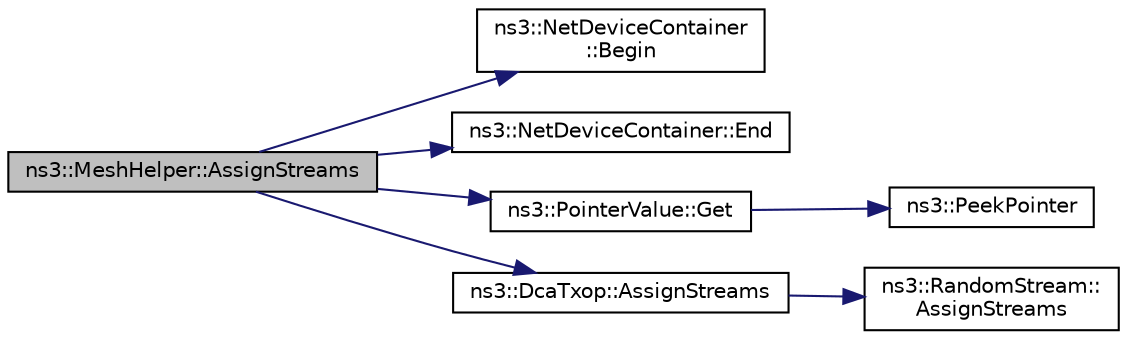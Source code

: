 digraph "ns3::MeshHelper::AssignStreams"
{
  edge [fontname="Helvetica",fontsize="10",labelfontname="Helvetica",labelfontsize="10"];
  node [fontname="Helvetica",fontsize="10",shape=record];
  rankdir="LR";
  Node1 [label="ns3::MeshHelper::AssignStreams",height=0.2,width=0.4,color="black", fillcolor="grey75", style="filled", fontcolor="black"];
  Node1 -> Node2 [color="midnightblue",fontsize="10",style="solid"];
  Node2 [label="ns3::NetDeviceContainer\l::Begin",height=0.2,width=0.4,color="black", fillcolor="white", style="filled",URL="$d9/d94/classns3_1_1NetDeviceContainer.html#ad5aac47677fe7277e232bdec5b48a8fc",tooltip="Get an iterator which refers to the first NetDevice in the container. "];
  Node1 -> Node3 [color="midnightblue",fontsize="10",style="solid"];
  Node3 [label="ns3::NetDeviceContainer::End",height=0.2,width=0.4,color="black", fillcolor="white", style="filled",URL="$d9/d94/classns3_1_1NetDeviceContainer.html#a8af596b06daf9613da60b4379861d770",tooltip="Get an iterator which indicates past-the-last NetDevice in the container. "];
  Node1 -> Node4 [color="midnightblue",fontsize="10",style="solid"];
  Node4 [label="ns3::PointerValue::Get",height=0.2,width=0.4,color="black", fillcolor="white", style="filled",URL="$d4/d53/classns3_1_1PointerValue.html#ae8e90fe3c0810cd6e4e1b1ba31f52a66"];
  Node4 -> Node5 [color="midnightblue",fontsize="10",style="solid"];
  Node5 [label="ns3::PeekPointer",height=0.2,width=0.4,color="black", fillcolor="white", style="filled",URL="$d7/d2e/namespacens3.html#af2a7557fe9afdd98d8f6f8f6e412cf5a"];
  Node1 -> Node6 [color="midnightblue",fontsize="10",style="solid"];
  Node6 [label="ns3::DcaTxop::AssignStreams",height=0.2,width=0.4,color="black", fillcolor="white", style="filled",URL="$d3/d74/classns3_1_1DcaTxop.html#a2a883932e6a255a5478c9594974dcdaa"];
  Node6 -> Node7 [color="midnightblue",fontsize="10",style="solid"];
  Node7 [label="ns3::RandomStream::\lAssignStreams",height=0.2,width=0.4,color="black", fillcolor="white", style="filled",URL="$d2/d52/classns3_1_1RandomStream.html#a19d143f84b98f62c03ead327347b508a"];
}
